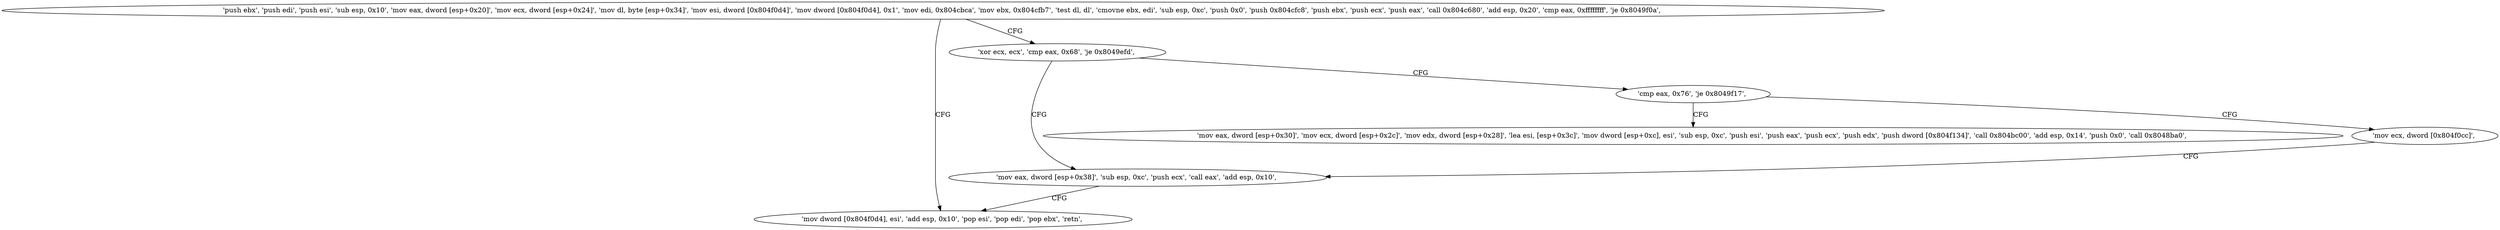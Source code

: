 digraph "func" {
"134520480" [label = "'push ebx', 'push edi', 'push esi', 'sub esp, 0x10', 'mov eax, dword [esp+0x20]', 'mov ecx, dword [esp+0x24]', 'mov dl, byte [esp+0x34]', 'mov esi, dword [0x804f0d4]', 'mov dword [0x804f0d4], 0x1', 'mov edi, 0x804cbca', 'mov ebx, 0x804cfb7', 'test dl, dl', 'cmovne ebx, edi', 'sub esp, 0xc', 'push 0x0', 'push 0x804cfc8', 'push ebx', 'push ecx', 'push eax', 'call 0x804c680', 'add esp, 0x20', 'cmp eax, 0xffffffff', 'je 0x8049f0a', " ]
"134520586" [label = "'mov dword [0x804f0d4], esi', 'add esp, 0x10', 'pop esi', 'pop edi', 'pop ebx', 'retn', " ]
"134520555" [label = "'xor ecx, ecx', 'cmp eax, 0x68', 'je 0x8049efd', " ]
"134520573" [label = "'mov eax, dword [esp+0x38]', 'sub esp, 0xc', 'push ecx', 'call eax', 'add esp, 0x10', " ]
"134520562" [label = "'cmp eax, 0x76', 'je 0x8049f17', " ]
"134520599" [label = "'mov eax, dword [esp+0x30]', 'mov ecx, dword [esp+0x2c]', 'mov edx, dword [esp+0x28]', 'lea esi, [esp+0x3c]', 'mov dword [esp+0xc], esi', 'sub esp, 0xc', 'push esi', 'push eax', 'push ecx', 'push edx', 'push dword [0x804f134]', 'call 0x804bc00', 'add esp, 0x14', 'push 0x0', 'call 0x8048ba0', " ]
"134520567" [label = "'mov ecx, dword [0x804f0cc]', " ]
"134520480" -> "134520586" [ label = "CFG" ]
"134520480" -> "134520555" [ label = "CFG" ]
"134520555" -> "134520573" [ label = "CFG" ]
"134520555" -> "134520562" [ label = "CFG" ]
"134520573" -> "134520586" [ label = "CFG" ]
"134520562" -> "134520599" [ label = "CFG" ]
"134520562" -> "134520567" [ label = "CFG" ]
"134520567" -> "134520573" [ label = "CFG" ]
}
